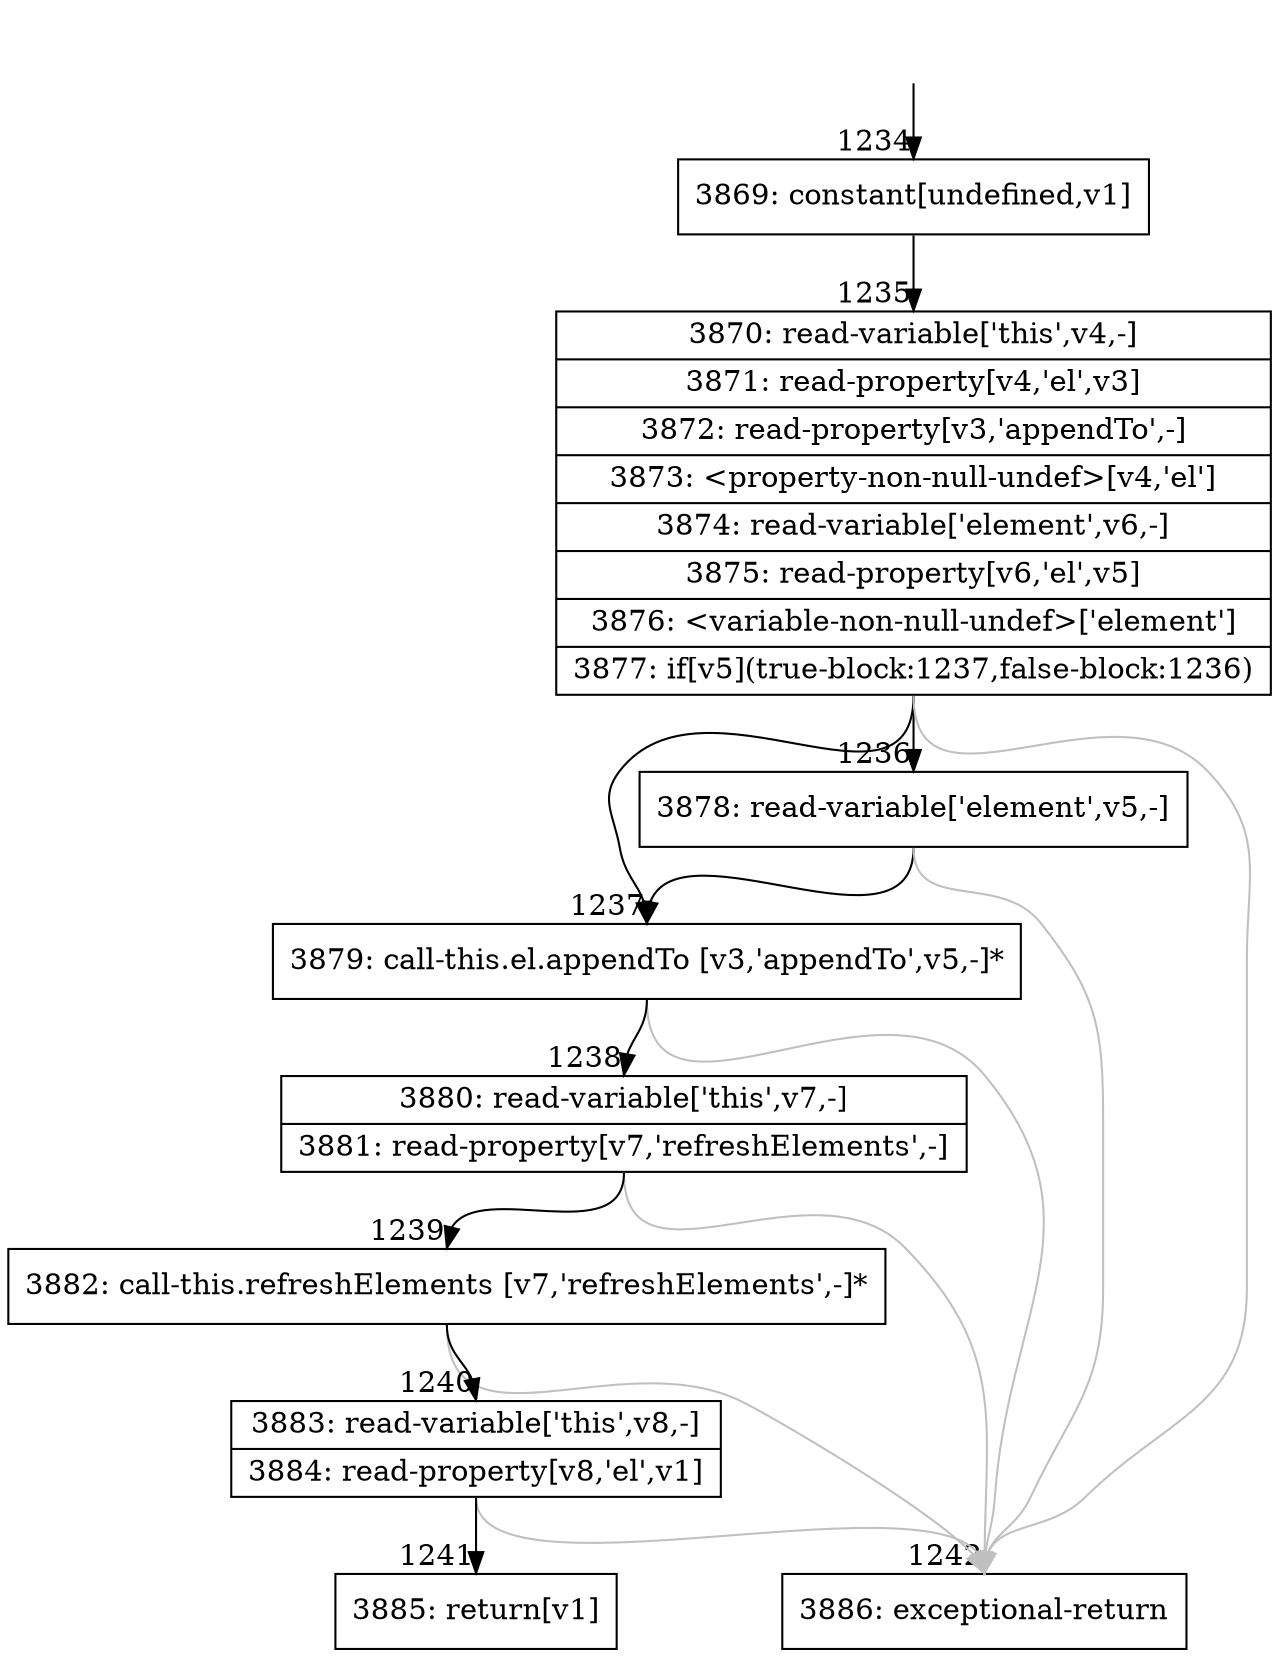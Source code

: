 digraph {
rankdir="TD"
BB_entry105[shape=none,label=""];
BB_entry105 -> BB1234 [tailport=s, headport=n, headlabel="    1234"]
BB1234 [shape=record label="{3869: constant[undefined,v1]}" ] 
BB1234 -> BB1235 [tailport=s, headport=n, headlabel="      1235"]
BB1235 [shape=record label="{3870: read-variable['this',v4,-]|3871: read-property[v4,'el',v3]|3872: read-property[v3,'appendTo',-]|3873: \<property-non-null-undef\>[v4,'el']|3874: read-variable['element',v6,-]|3875: read-property[v6,'el',v5]|3876: \<variable-non-null-undef\>['element']|3877: if[v5](true-block:1237,false-block:1236)}" ] 
BB1235 -> BB1237 [tailport=s, headport=n, headlabel="      1237"]
BB1235 -> BB1236 [tailport=s, headport=n, headlabel="      1236"]
BB1235 -> BB1242 [tailport=s, headport=n, color=gray, headlabel="      1242"]
BB1236 [shape=record label="{3878: read-variable['element',v5,-]}" ] 
BB1236 -> BB1237 [tailport=s, headport=n]
BB1236 -> BB1242 [tailport=s, headport=n, color=gray]
BB1237 [shape=record label="{3879: call-this.el.appendTo [v3,'appendTo',v5,-]*}" ] 
BB1237 -> BB1238 [tailport=s, headport=n, headlabel="      1238"]
BB1237 -> BB1242 [tailport=s, headport=n, color=gray]
BB1238 [shape=record label="{3880: read-variable['this',v7,-]|3881: read-property[v7,'refreshElements',-]}" ] 
BB1238 -> BB1239 [tailport=s, headport=n, headlabel="      1239"]
BB1238 -> BB1242 [tailport=s, headport=n, color=gray]
BB1239 [shape=record label="{3882: call-this.refreshElements [v7,'refreshElements',-]*}" ] 
BB1239 -> BB1240 [tailport=s, headport=n, headlabel="      1240"]
BB1239 -> BB1242 [tailport=s, headport=n, color=gray]
BB1240 [shape=record label="{3883: read-variable['this',v8,-]|3884: read-property[v8,'el',v1]}" ] 
BB1240 -> BB1241 [tailport=s, headport=n, headlabel="      1241"]
BB1240 -> BB1242 [tailport=s, headport=n, color=gray]
BB1241 [shape=record label="{3885: return[v1]}" ] 
BB1242 [shape=record label="{3886: exceptional-return}" ] 
//#$~ 1023
}
